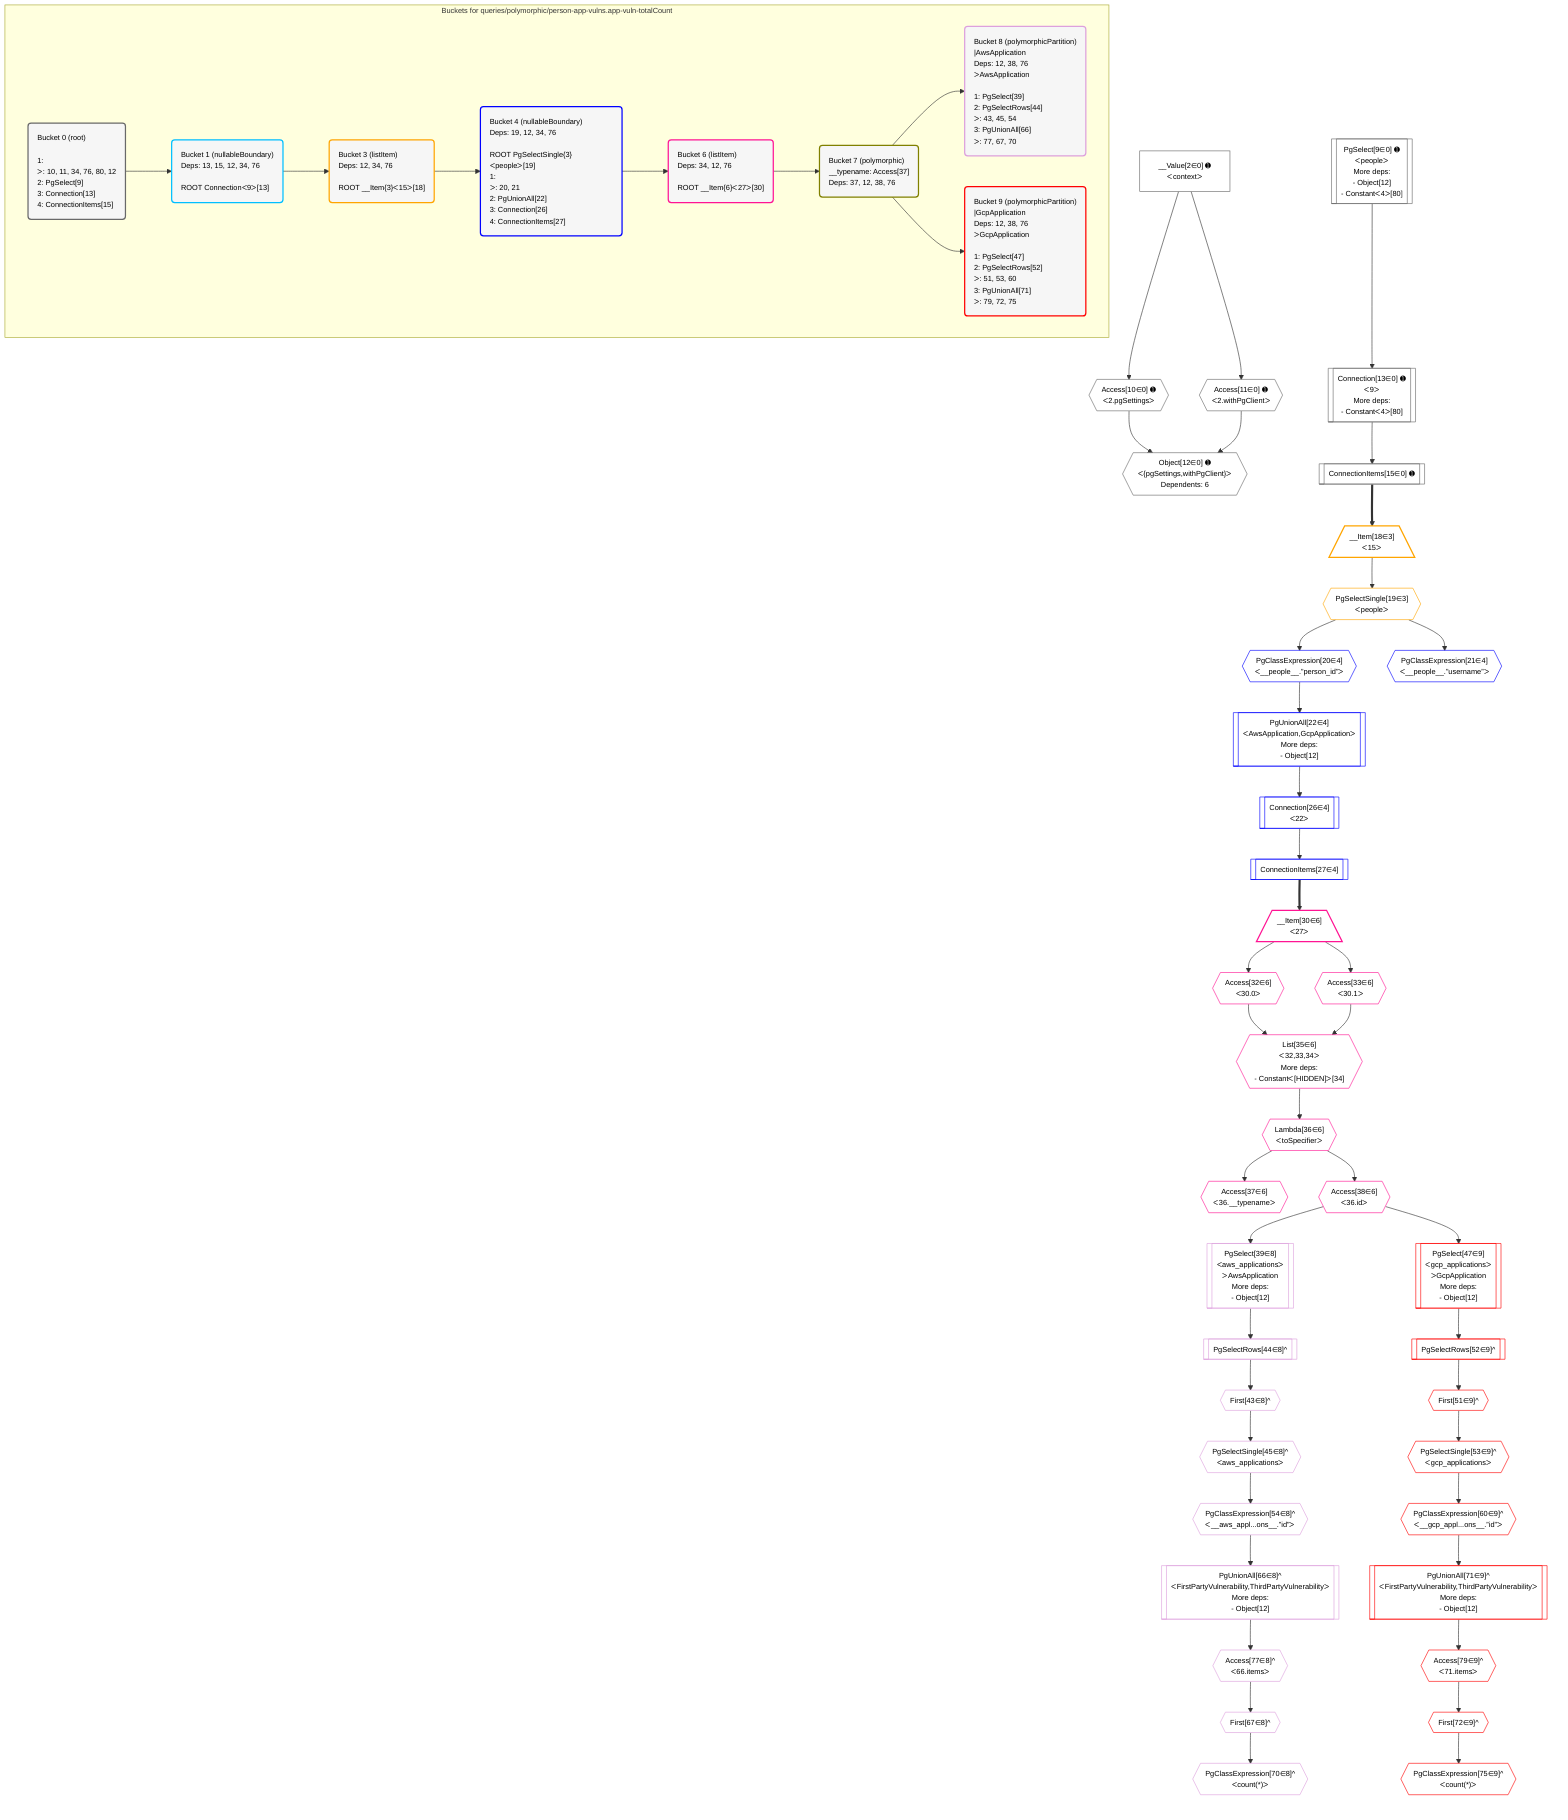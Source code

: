 %%{init: {'themeVariables': { 'fontSize': '12px'}}}%%
graph TD
    classDef path fill:#eee,stroke:#000,color:#000
    classDef plan fill:#fff,stroke-width:1px,color:#000
    classDef itemplan fill:#fff,stroke-width:2px,color:#000
    classDef unbatchedplan fill:#dff,stroke-width:1px,color:#000
    classDef sideeffectplan fill:#fcc,stroke-width:2px,color:#000
    classDef bucket fill:#f6f6f6,color:#000,stroke-width:2px,text-align:left

    subgraph "Buckets for queries/polymorphic/person-app-vulns.app-vuln-totalCount"
    Bucket0("Bucket 0 (root)<br /><br />1: <br />ᐳ: 10, 11, 34, 76, 80, 12<br />2: PgSelect[9]<br />3: Connection[13]<br />4: ConnectionItems[15]"):::bucket
    Bucket1("Bucket 1 (nullableBoundary)<br />Deps: 13, 15, 12, 34, 76<br /><br />ROOT Connectionᐸ9ᐳ[13]"):::bucket
    Bucket3("Bucket 3 (listItem)<br />Deps: 12, 34, 76<br /><br />ROOT __Item{3}ᐸ15ᐳ[18]"):::bucket
    Bucket4("Bucket 4 (nullableBoundary)<br />Deps: 19, 12, 34, 76<br /><br />ROOT PgSelectSingle{3}ᐸpeopleᐳ[19]<br />1: <br />ᐳ: 20, 21<br />2: PgUnionAll[22]<br />3: Connection[26]<br />4: ConnectionItems[27]"):::bucket
    Bucket6("Bucket 6 (listItem)<br />Deps: 34, 12, 76<br /><br />ROOT __Item{6}ᐸ27ᐳ[30]"):::bucket
    Bucket7("Bucket 7 (polymorphic)<br />__typename: Access[37]<br />Deps: 37, 12, 38, 76"):::bucket
    Bucket8("Bucket 8 (polymorphicPartition)<br />|AwsApplication<br />Deps: 12, 38, 76<br />ᐳAwsApplication<br /><br />1: PgSelect[39]<br />2: PgSelectRows[44]<br />ᐳ: 43, 45, 54<br />3: PgUnionAll[66]<br />ᐳ: 77, 67, 70"):::bucket
    Bucket9("Bucket 9 (polymorphicPartition)<br />|GcpApplication<br />Deps: 12, 38, 76<br />ᐳGcpApplication<br /><br />1: PgSelect[47]<br />2: PgSelectRows[52]<br />ᐳ: 51, 53, 60<br />3: PgUnionAll[71]<br />ᐳ: 79, 72, 75"):::bucket
    end
    Bucket0 --> Bucket1
    Bucket1 --> Bucket3
    Bucket3 --> Bucket4
    Bucket4 --> Bucket6
    Bucket6 --> Bucket7
    Bucket7 --> Bucket8 & Bucket9

    %% plan dependencies
    PgSelect9[["PgSelect[9∈0] ➊<br />ᐸpeopleᐳ<br />More deps:<br />- Object[12]<br />- Constantᐸ4ᐳ[80]"]]:::plan
    Object12{{"Object[12∈0] ➊<br />ᐸ{pgSettings,withPgClient}ᐳ<br />Dependents: 6"}}:::plan
    Access10{{"Access[10∈0] ➊<br />ᐸ2.pgSettingsᐳ"}}:::plan
    Access11{{"Access[11∈0] ➊<br />ᐸ2.withPgClientᐳ"}}:::plan
    Access10 & Access11 --> Object12
    Connection13[["Connection[13∈0] ➊<br />ᐸ9ᐳ<br />More deps:<br />- Constantᐸ4ᐳ[80]"]]:::plan
    PgSelect9 --> Connection13
    __Value2["__Value[2∈0] ➊<br />ᐸcontextᐳ"]:::plan
    __Value2 --> Access10
    __Value2 --> Access11
    ConnectionItems15[["ConnectionItems[15∈0] ➊"]]:::plan
    Connection13 --> ConnectionItems15
    __Item18[/"__Item[18∈3]<br />ᐸ15ᐳ"\]:::itemplan
    ConnectionItems15 ==> __Item18
    PgSelectSingle19{{"PgSelectSingle[19∈3]<br />ᐸpeopleᐳ"}}:::plan
    __Item18 --> PgSelectSingle19
    PgUnionAll22[["PgUnionAll[22∈4]<br />ᐸAwsApplication,GcpApplicationᐳ<br />More deps:<br />- Object[12]"]]:::plan
    PgClassExpression20{{"PgClassExpression[20∈4]<br />ᐸ__people__.”person_id”ᐳ"}}:::plan
    PgClassExpression20 --> PgUnionAll22
    PgSelectSingle19 --> PgClassExpression20
    PgClassExpression21{{"PgClassExpression[21∈4]<br />ᐸ__people__.”username”ᐳ"}}:::plan
    PgSelectSingle19 --> PgClassExpression21
    Connection26[["Connection[26∈4]<br />ᐸ22ᐳ"]]:::plan
    PgUnionAll22 --> Connection26
    ConnectionItems27[["ConnectionItems[27∈4]"]]:::plan
    Connection26 --> ConnectionItems27
    List35{{"List[35∈6]<br />ᐸ32,33,34ᐳ<br />More deps:<br />- Constantᐸ[HIDDEN]ᐳ[34]"}}:::plan
    Access32{{"Access[32∈6]<br />ᐸ30.0ᐳ"}}:::plan
    Access33{{"Access[33∈6]<br />ᐸ30.1ᐳ"}}:::plan
    Access32 & Access33 --> List35
    __Item30[/"__Item[30∈6]<br />ᐸ27ᐳ"\]:::itemplan
    ConnectionItems27 ==> __Item30
    __Item30 --> Access32
    __Item30 --> Access33
    Lambda36{{"Lambda[36∈6]<br />ᐸtoSpecifierᐳ"}}:::plan
    List35 --> Lambda36
    Access37{{"Access[37∈6]<br />ᐸ36.__typenameᐳ"}}:::plan
    Lambda36 --> Access37
    Access38{{"Access[38∈6]<br />ᐸ36.idᐳ"}}:::plan
    Lambda36 --> Access38
    PgSelect39[["PgSelect[39∈8]<br />ᐸaws_applicationsᐳ<br />ᐳAwsApplication<br />More deps:<br />- Object[12]"]]:::plan
    Access38 --> PgSelect39
    PgUnionAll66[["PgUnionAll[66∈8]^<br />ᐸFirstPartyVulnerability,ThirdPartyVulnerabilityᐳ<br />More deps:<br />- Object[12]"]]:::plan
    PgClassExpression54{{"PgClassExpression[54∈8]^<br />ᐸ__aws_appl...ons__.”id”ᐳ"}}:::plan
    PgClassExpression54 --> PgUnionAll66
    First43{{"First[43∈8]^"}}:::plan
    PgSelectRows44[["PgSelectRows[44∈8]^"]]:::plan
    PgSelectRows44 --> First43
    PgSelect39 --> PgSelectRows44
    PgSelectSingle45{{"PgSelectSingle[45∈8]^<br />ᐸaws_applicationsᐳ"}}:::plan
    First43 --> PgSelectSingle45
    PgSelectSingle45 --> PgClassExpression54
    First67{{"First[67∈8]^"}}:::plan
    Access77{{"Access[77∈8]^<br />ᐸ66.itemsᐳ"}}:::plan
    Access77 --> First67
    PgClassExpression70{{"PgClassExpression[70∈8]^<br />ᐸcount(*)ᐳ"}}:::plan
    First67 --> PgClassExpression70
    PgUnionAll66 --> Access77
    PgSelect47[["PgSelect[47∈9]<br />ᐸgcp_applicationsᐳ<br />ᐳGcpApplication<br />More deps:<br />- Object[12]"]]:::plan
    Access38 --> PgSelect47
    PgUnionAll71[["PgUnionAll[71∈9]^<br />ᐸFirstPartyVulnerability,ThirdPartyVulnerabilityᐳ<br />More deps:<br />- Object[12]"]]:::plan
    PgClassExpression60{{"PgClassExpression[60∈9]^<br />ᐸ__gcp_appl...ons__.”id”ᐳ"}}:::plan
    PgClassExpression60 --> PgUnionAll71
    First51{{"First[51∈9]^"}}:::plan
    PgSelectRows52[["PgSelectRows[52∈9]^"]]:::plan
    PgSelectRows52 --> First51
    PgSelect47 --> PgSelectRows52
    PgSelectSingle53{{"PgSelectSingle[53∈9]^<br />ᐸgcp_applicationsᐳ"}}:::plan
    First51 --> PgSelectSingle53
    PgSelectSingle53 --> PgClassExpression60
    First72{{"First[72∈9]^"}}:::plan
    Access79{{"Access[79∈9]^<br />ᐸ71.itemsᐳ"}}:::plan
    Access79 --> First72
    PgClassExpression75{{"PgClassExpression[75∈9]^<br />ᐸcount(*)ᐳ"}}:::plan
    First72 --> PgClassExpression75
    PgUnionAll71 --> Access79

    %% define steps
    classDef bucket0 stroke:#696969
    class Bucket0,__Value2,PgSelect9,Access10,Access11,Object12,Connection13,ConnectionItems15 bucket0
    classDef bucket1 stroke:#00bfff
    class Bucket1 bucket1
    classDef bucket3 stroke:#ffa500
    class Bucket3,__Item18,PgSelectSingle19 bucket3
    classDef bucket4 stroke:#0000ff
    class Bucket4,PgClassExpression20,PgClassExpression21,PgUnionAll22,Connection26,ConnectionItems27 bucket4
    classDef bucket6 stroke:#ff1493
    class Bucket6,__Item30,Access32,Access33,List35,Lambda36,Access37,Access38 bucket6
    classDef bucket7 stroke:#808000
    class Bucket7 bucket7
    classDef bucket8 stroke:#dda0dd
    class Bucket8,PgSelect39,First43,PgSelectRows44,PgSelectSingle45,PgClassExpression54,PgUnionAll66,First67,PgClassExpression70,Access77 bucket8
    classDef bucket9 stroke:#ff0000
    class Bucket9,PgSelect47,First51,PgSelectRows52,PgSelectSingle53,PgClassExpression60,PgUnionAll71,First72,PgClassExpression75,Access79 bucket9